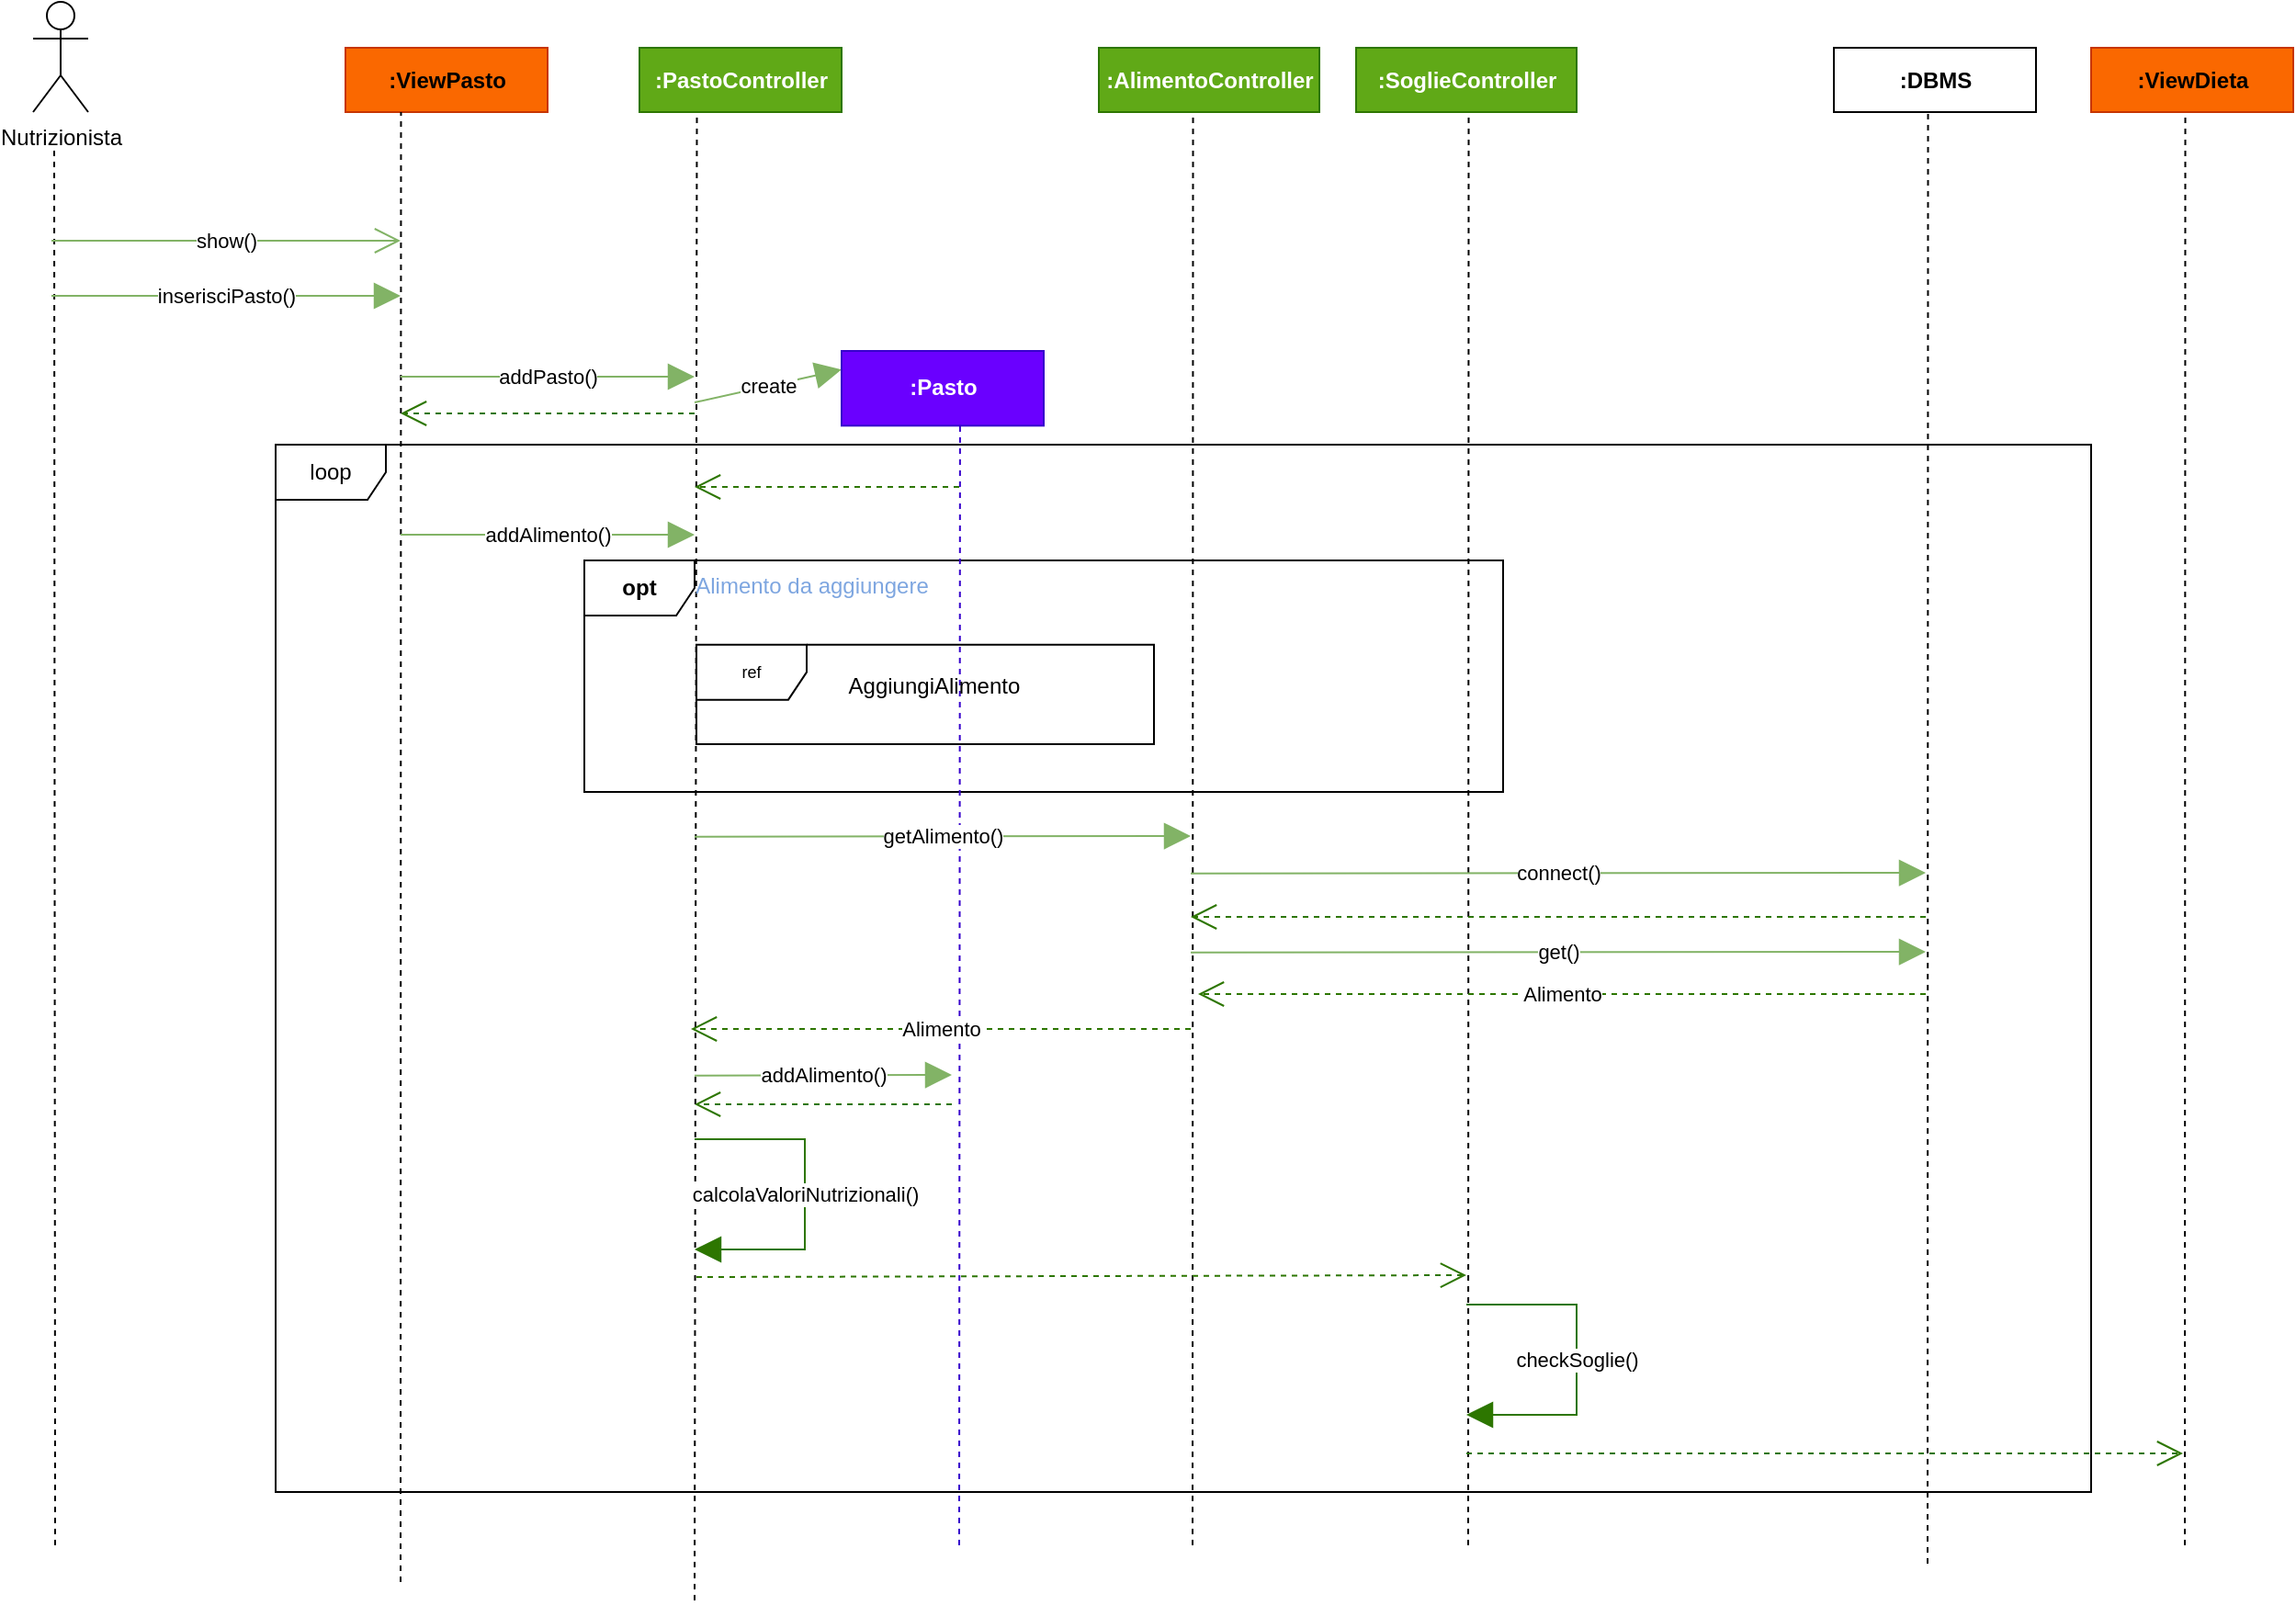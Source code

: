 <mxfile version="18.1.1" type="device"><diagram id="nw5ULXrUQ1SiDUT6F8Qa" name="Page-1"><mxGraphModel dx="1387" dy="574" grid="1" gridSize="10" guides="1" tooltips="1" connect="1" arrows="1" fold="1" page="1" pageScale="1" pageWidth="1169" pageHeight="827" math="0" shadow="0"><root><mxCell id="0"/><mxCell id="1" parent="0"/><mxCell id="p5ULcsrQy6wT6xWlHMkQ-33" value="loop" style="shape=umlFrame;whiteSpace=wrap;html=1;" parent="1" vertex="1"><mxGeometry x="242" y="351" width="988" height="570" as="geometry"/></mxCell><mxCell id="Ue-4cO19qV3PV9E-z20t-6" value="opt" style="shape=umlFrame;whiteSpace=wrap;html=1;fontStyle=1" parent="1" vertex="1"><mxGeometry x="410" y="414" width="500" height="126" as="geometry"/></mxCell><mxCell id="p5ULcsrQy6wT6xWlHMkQ-1" value="Nutrizionista" style="shape=umlActor;verticalLabelPosition=bottom;verticalAlign=top;html=1;outlineConnect=0;" parent="1" vertex="1"><mxGeometry x="110" y="110" width="30" height="60" as="geometry"/></mxCell><mxCell id="p5ULcsrQy6wT6xWlHMkQ-2" value="" style="endArrow=none;html=1;rounded=0;dashed=1;" parent="1" edge="1"><mxGeometry width="50" height="50" relative="1" as="geometry"><mxPoint x="122" y="950" as="sourcePoint"/><mxPoint x="121.5" y="190" as="targetPoint"/></mxGeometry></mxCell><mxCell id="p5ULcsrQy6wT6xWlHMkQ-25" value="create" style="endArrow=block;endSize=12;html=1;rounded=0;fillColor=#d5e8d4;gradientColor=#97d077;strokeColor=#82b366;entryX=0;entryY=0.25;entryDx=0;entryDy=0;endFill=1;" parent="1" target="p5ULcsrQy6wT6xWlHMkQ-26" edge="1"><mxGeometry width="160" relative="1" as="geometry"><mxPoint x="470" y="328" as="sourcePoint"/><mxPoint x="550" y="308.338" as="targetPoint"/></mxGeometry></mxCell><mxCell id="p5ULcsrQy6wT6xWlHMkQ-14" value="&lt;b&gt;:PastoController&lt;/b&gt;" style="html=1;fillColor=#60a917;fontColor=#ffffff;strokeColor=#2D7600;" parent="1" vertex="1"><mxGeometry x="440" y="135" width="110" height="35" as="geometry"/></mxCell><mxCell id="p5ULcsrQy6wT6xWlHMkQ-30" value="&lt;b&gt;:ViewPasto&lt;/b&gt;" style="html=1;fillColor=#fa6800;fontColor=#000000;strokeColor=#C73500;" parent="1" vertex="1"><mxGeometry x="280" y="135" width="110" height="35" as="geometry"/></mxCell><mxCell id="p5ULcsrQy6wT6xWlHMkQ-31" value="" style="endArrow=none;html=1;rounded=0;dashed=1;" parent="1" edge="1"><mxGeometry width="50" height="50" relative="1" as="geometry"><mxPoint x="310" y="970" as="sourcePoint"/><mxPoint x="310.23" y="170" as="targetPoint"/></mxGeometry></mxCell><mxCell id="p5ULcsrQy6wT6xWlHMkQ-32" value="show()" style="endArrow=open;endSize=12;html=1;rounded=0;fillColor=#d5e8d4;gradientColor=#97d077;strokeColor=#82b366;" parent="1" edge="1"><mxGeometry width="160" relative="1" as="geometry"><mxPoint x="120" y="240" as="sourcePoint"/><mxPoint x="310" y="240" as="targetPoint"/></mxGeometry></mxCell><mxCell id="p5ULcsrQy6wT6xWlHMkQ-47" value="inserisciPasto()" style="endArrow=block;endSize=12;html=1;rounded=0;fillColor=#d5e8d4;gradientColor=#97d077;strokeColor=#82b366;endFill=1;" parent="1" edge="1"><mxGeometry width="160" relative="1" as="geometry"><mxPoint x="120" y="270" as="sourcePoint"/><mxPoint x="310" y="270" as="targetPoint"/></mxGeometry></mxCell><mxCell id="p5ULcsrQy6wT6xWlHMkQ-15" value="" style="endArrow=none;html=1;rounded=0;dashed=1;" parent="1" edge="1"><mxGeometry width="50" height="50" relative="1" as="geometry"><mxPoint x="470" y="980" as="sourcePoint"/><mxPoint x="471.26" y="170" as="targetPoint"/></mxGeometry></mxCell><mxCell id="p5ULcsrQy6wT6xWlHMkQ-16" value="addPasto()" style="endArrow=block;endSize=12;html=1;rounded=0;fillColor=#d5e8d4;gradientColor=#97d077;strokeColor=#82b366;endFill=1;" parent="1" edge="1"><mxGeometry width="160" relative="1" as="geometry"><mxPoint x="310" y="314" as="sourcePoint"/><mxPoint x="470" y="314" as="targetPoint"/></mxGeometry></mxCell><mxCell id="p5ULcsrQy6wT6xWlHMkQ-34" value="" style="endArrow=open;endFill=1;endSize=12;html=1;rounded=0;fillColor=#60a917;strokeColor=#2D7600;dashed=1;" parent="1" edge="1"><mxGeometry width="160" relative="1" as="geometry"><mxPoint x="470" y="334" as="sourcePoint"/><mxPoint x="310" y="334" as="targetPoint"/></mxGeometry></mxCell><mxCell id="Ue-4cO19qV3PV9E-z20t-3" value="addAlimento()" style="endArrow=block;endSize=12;html=1;rounded=0;fillColor=#d5e8d4;gradientColor=#97d077;strokeColor=#82b366;endFill=1;" parent="1" edge="1"><mxGeometry width="160" relative="1" as="geometry"><mxPoint x="310" y="400" as="sourcePoint"/><mxPoint x="470" y="400" as="targetPoint"/><mxPoint as="offset"/></mxGeometry></mxCell><mxCell id="Ue-4cO19qV3PV9E-z20t-5" value="calcolaValoriNutrizionali()" style="endArrow=block;endFill=1;endSize=12;html=1;rounded=0;fillColor=#60a917;strokeColor=#2D7600;" parent="1" edge="1"><mxGeometry width="160" relative="1" as="geometry"><mxPoint x="470" y="729" as="sourcePoint"/><mxPoint x="470" y="789" as="targetPoint"/><Array as="points"><mxPoint x="530" y="729"/><mxPoint x="530" y="789"/></Array></mxGeometry></mxCell><mxCell id="p5ULcsrQy6wT6xWlHMkQ-44" value="" style="endArrow=open;endFill=1;endSize=12;html=1;rounded=0;fillColor=#60a917;strokeColor=#2D7600;dashed=1;" parent="1" edge="1"><mxGeometry width="160" relative="1" as="geometry"><mxPoint x="610" y="710" as="sourcePoint"/><mxPoint x="470" y="710" as="targetPoint"/></mxGeometry></mxCell><mxCell id="p5ULcsrQy6wT6xWlHMkQ-43" value="addAlimento()" style="endArrow=block;endSize=12;html=1;rounded=0;fillColor=#d5e8d4;gradientColor=#97d077;strokeColor=#82b366;endFill=1;" parent="1" edge="1"><mxGeometry width="160" relative="1" as="geometry"><mxPoint x="470" y="694.33" as="sourcePoint"/><mxPoint x="610" y="694" as="targetPoint"/></mxGeometry></mxCell><mxCell id="Ue-4cO19qV3PV9E-z20t-9" value="&lt;b&gt;:AlimentoController&lt;/b&gt;" style="html=1;fillColor=#60a917;fontColor=#ffffff;strokeColor=#2D7600;" parent="1" vertex="1"><mxGeometry x="690" y="135" width="120" height="35" as="geometry"/></mxCell><mxCell id="Ue-4cO19qV3PV9E-z20t-10" value="" style="endArrow=none;html=1;rounded=0;dashed=1;" parent="1" edge="1"><mxGeometry width="50" height="50" relative="1" as="geometry"><mxPoint x="741" y="950" as="sourcePoint"/><mxPoint x="741.26" y="170" as="targetPoint"/></mxGeometry></mxCell><mxCell id="p5ULcsrQy6wT6xWlHMkQ-26" value="&lt;b&gt;:Pasto&lt;/b&gt;" style="html=1;fillColor=#6a00ff;fontColor=#ffffff;strokeColor=#3700CC;" parent="1" vertex="1"><mxGeometry x="550" y="300" width="110" height="40.676" as="geometry"/></mxCell><mxCell id="p5ULcsrQy6wT6xWlHMkQ-27" value="" style="endArrow=none;html=1;rounded=0;dashed=1;fillColor=#6a00ff;strokeColor=#3700CC;" parent="1" edge="1"><mxGeometry width="50" height="50" relative="1" as="geometry"><mxPoint x="614" y="950" as="sourcePoint"/><mxPoint x="614.46" y="340.676" as="targetPoint"/></mxGeometry></mxCell><mxCell id="072F35uTp8FKbBg0Nknc-2" value="" style="group" parent="1" vertex="1" connectable="0"><mxGeometry x="471" y="458.76" width="249" height="55.24" as="geometry"/></mxCell><mxCell id="Ue-4cO19qV3PV9E-z20t-8" value="AggiungiAlimento" style="text;align=center;fontStyle=0;verticalAlign=middle;spacingLeft=3;spacingRight=3;rotatable=0;points=[[0,0.5],[1,0.5]];portConstraint=eastwest;fontColor=#000000;" parent="072F35uTp8FKbBg0Nknc-2" vertex="1"><mxGeometry x="89.64" width="79.68" height="45.311" as="geometry"/></mxCell><mxCell id="072F35uTp8FKbBg0Nknc-1" value="ref" style="shape=umlFrame;whiteSpace=wrap;html=1;fontSize=9;fontColor=#000000;strokeColor=#000000;fillColor=#FFFFFF;gradientColor=none;" parent="072F35uTp8FKbBg0Nknc-2" vertex="1"><mxGeometry y="1.053" width="249" height="54.187" as="geometry"/></mxCell><mxCell id="072F35uTp8FKbBg0Nknc-3" value="Alimento da aggiungere" style="text;align=center;fontStyle=0;verticalAlign=middle;spacingLeft=3;spacingRight=3;rotatable=0;points=[[0,0.5],[1,0.5]];portConstraint=eastwest;fontColor=#7EA6E0;" parent="1" vertex="1"><mxGeometry x="494" y="414" width="80" height="26" as="geometry"/></mxCell><mxCell id="072F35uTp8FKbBg0Nknc-8" value="&lt;b&gt;:SoglieController&lt;/b&gt;" style="html=1;fillColor=#60a917;fontColor=#ffffff;strokeColor=#2D7600;" parent="1" vertex="1"><mxGeometry x="830" y="135" width="120" height="35" as="geometry"/></mxCell><mxCell id="072F35uTp8FKbBg0Nknc-9" value="" style="endArrow=none;html=1;rounded=0;dashed=1;" parent="1" edge="1"><mxGeometry width="50" height="50" relative="1" as="geometry"><mxPoint x="891" y="950" as="sourcePoint"/><mxPoint x="891.26" y="170" as="targetPoint"/></mxGeometry></mxCell><mxCell id="072F35uTp8FKbBg0Nknc-10" value="" style="endArrow=open;endFill=1;endSize=12;html=1;rounded=0;fillColor=#60a917;strokeColor=#2D7600;dashed=1;" parent="1" edge="1"><mxGeometry width="160" relative="1" as="geometry"><mxPoint x="471" y="804" as="sourcePoint"/><mxPoint x="890" y="803" as="targetPoint"/></mxGeometry></mxCell><mxCell id="072F35uTp8FKbBg0Nknc-11" value="&lt;b&gt;:ViewDieta&lt;/b&gt;" style="html=1;fillColor=#fa6800;fontColor=#000000;strokeColor=#C73500;" parent="1" vertex="1"><mxGeometry x="1230" y="135" width="110" height="35" as="geometry"/></mxCell><mxCell id="072F35uTp8FKbBg0Nknc-13" value="" style="endArrow=none;html=1;rounded=0;dashed=1;" parent="1" edge="1"><mxGeometry width="50" height="50" relative="1" as="geometry"><mxPoint x="1281" y="950" as="sourcePoint"/><mxPoint x="1281.26" y="170" as="targetPoint"/></mxGeometry></mxCell><mxCell id="072F35uTp8FKbBg0Nknc-14" value="checkSoglie()" style="endArrow=block;endFill=1;endSize=12;html=1;rounded=0;fillColor=#60a917;strokeColor=#2D7600;" parent="1" edge="1"><mxGeometry width="160" relative="1" as="geometry"><mxPoint x="890" y="819" as="sourcePoint"/><mxPoint x="890" y="879" as="targetPoint"/><Array as="points"><mxPoint x="950" y="819"/><mxPoint x="950" y="879"/></Array></mxGeometry></mxCell><mxCell id="072F35uTp8FKbBg0Nknc-15" value="" style="endArrow=open;endFill=1;endSize=12;html=1;rounded=0;fillColor=#60a917;strokeColor=#2D7600;dashed=1;" parent="1" edge="1"><mxGeometry width="160" relative="1" as="geometry"><mxPoint x="890" y="900" as="sourcePoint"/><mxPoint x="1280" y="900" as="targetPoint"/></mxGeometry></mxCell><mxCell id="072F35uTp8FKbBg0Nknc-17" value="" style="endArrow=open;endFill=1;endSize=12;html=1;rounded=0;fillColor=#60a917;strokeColor=#2D7600;dashed=1;" parent="1" edge="1"><mxGeometry width="160" relative="1" as="geometry"><mxPoint x="614" y="374" as="sourcePoint"/><mxPoint x="470" y="374" as="targetPoint"/></mxGeometry></mxCell><mxCell id="0TKkb_MYZYATcj0Y6fpp-1" value="&lt;b&gt;:DBMS&lt;/b&gt;" style="html=1;" vertex="1" parent="1"><mxGeometry x="1090" y="135" width="110" height="35" as="geometry"/></mxCell><mxCell id="0TKkb_MYZYATcj0Y6fpp-2" value="" style="endArrow=none;html=1;rounded=0;dashed=1;" edge="1" parent="1"><mxGeometry width="50" height="50" relative="1" as="geometry"><mxPoint x="1141" y="960" as="sourcePoint"/><mxPoint x="1141.26" y="171" as="targetPoint"/></mxGeometry></mxCell><mxCell id="0TKkb_MYZYATcj0Y6fpp-3" value="getAlimento()" style="endArrow=block;endSize=12;html=1;rounded=0;fillColor=#d5e8d4;gradientColor=#97d077;strokeColor=#82b366;endFill=1;" edge="1" parent="1"><mxGeometry width="160" relative="1" as="geometry"><mxPoint x="470" y="564.33" as="sourcePoint"/><mxPoint x="740" y="564" as="targetPoint"/></mxGeometry></mxCell><mxCell id="0TKkb_MYZYATcj0Y6fpp-5" value="connect()" style="endArrow=block;endSize=12;html=1;rounded=0;fillColor=#d5e8d4;gradientColor=#97d077;strokeColor=#82b366;endFill=1;" edge="1" parent="1"><mxGeometry width="160" relative="1" as="geometry"><mxPoint x="740" y="584.33" as="sourcePoint"/><mxPoint x="1140" y="584" as="targetPoint"/></mxGeometry></mxCell><mxCell id="0TKkb_MYZYATcj0Y6fpp-6" value="get()" style="endArrow=block;endSize=12;html=1;rounded=0;fillColor=#d5e8d4;gradientColor=#97d077;strokeColor=#82b366;endFill=1;" edge="1" parent="1"><mxGeometry width="160" relative="1" as="geometry"><mxPoint x="740" y="627.33" as="sourcePoint"/><mxPoint x="1140" y="627" as="targetPoint"/></mxGeometry></mxCell><mxCell id="0TKkb_MYZYATcj0Y6fpp-7" value="" style="endArrow=open;endFill=1;endSize=12;html=1;rounded=0;fillColor=#60a917;strokeColor=#2D7600;dashed=1;" edge="1" parent="1"><mxGeometry width="160" relative="1" as="geometry"><mxPoint x="1140" y="608" as="sourcePoint"/><mxPoint x="740" y="608" as="targetPoint"/></mxGeometry></mxCell><mxCell id="0TKkb_MYZYATcj0Y6fpp-8" value="Alimento" style="endArrow=open;endFill=1;endSize=12;html=1;rounded=0;fillColor=#60a917;strokeColor=#2D7600;dashed=1;" edge="1" parent="1"><mxGeometry width="160" relative="1" as="geometry"><mxPoint x="1140" y="650" as="sourcePoint"/><mxPoint x="744" y="650" as="targetPoint"/></mxGeometry></mxCell><mxCell id="0TKkb_MYZYATcj0Y6fpp-9" value="Alimento" style="endArrow=open;endFill=1;endSize=12;html=1;rounded=0;fillColor=#60a917;strokeColor=#2D7600;dashed=1;" edge="1" parent="1"><mxGeometry width="160" relative="1" as="geometry"><mxPoint x="740" y="669" as="sourcePoint"/><mxPoint x="468" y="669" as="targetPoint"/></mxGeometry></mxCell></root></mxGraphModel></diagram></mxfile>